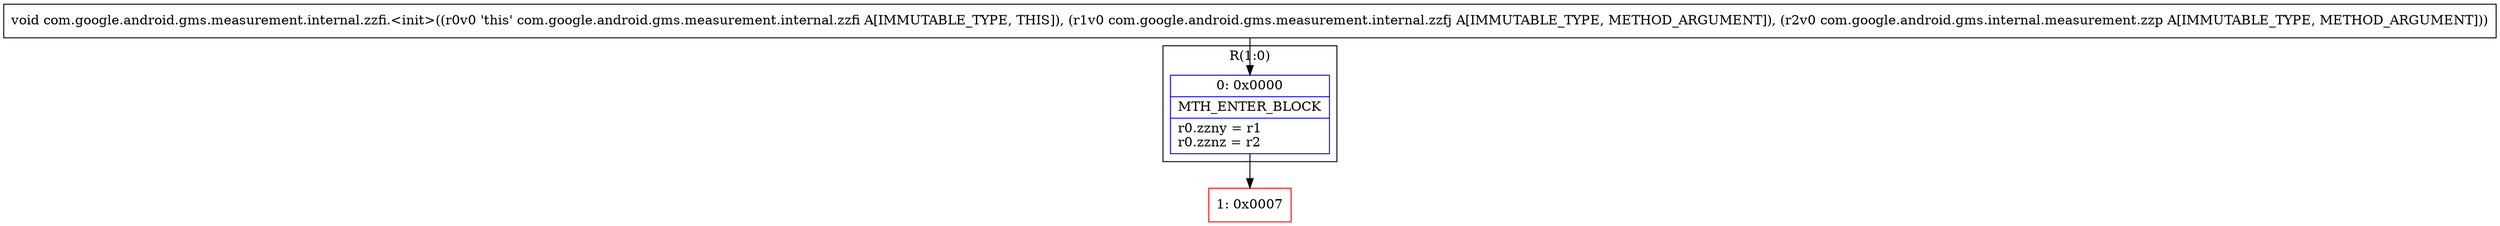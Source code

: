 digraph "CFG forcom.google.android.gms.measurement.internal.zzfi.\<init\>(Lcom\/google\/android\/gms\/measurement\/internal\/zzfj;Lcom\/google\/android\/gms\/internal\/measurement\/zzp;)V" {
subgraph cluster_Region_1520543930 {
label = "R(1:0)";
node [shape=record,color=blue];
Node_0 [shape=record,label="{0\:\ 0x0000|MTH_ENTER_BLOCK\l|r0.zzny = r1\lr0.zznz = r2\l}"];
}
Node_1 [shape=record,color=red,label="{1\:\ 0x0007}"];
MethodNode[shape=record,label="{void com.google.android.gms.measurement.internal.zzfi.\<init\>((r0v0 'this' com.google.android.gms.measurement.internal.zzfi A[IMMUTABLE_TYPE, THIS]), (r1v0 com.google.android.gms.measurement.internal.zzfj A[IMMUTABLE_TYPE, METHOD_ARGUMENT]), (r2v0 com.google.android.gms.internal.measurement.zzp A[IMMUTABLE_TYPE, METHOD_ARGUMENT])) }"];
MethodNode -> Node_0;
Node_0 -> Node_1;
}

